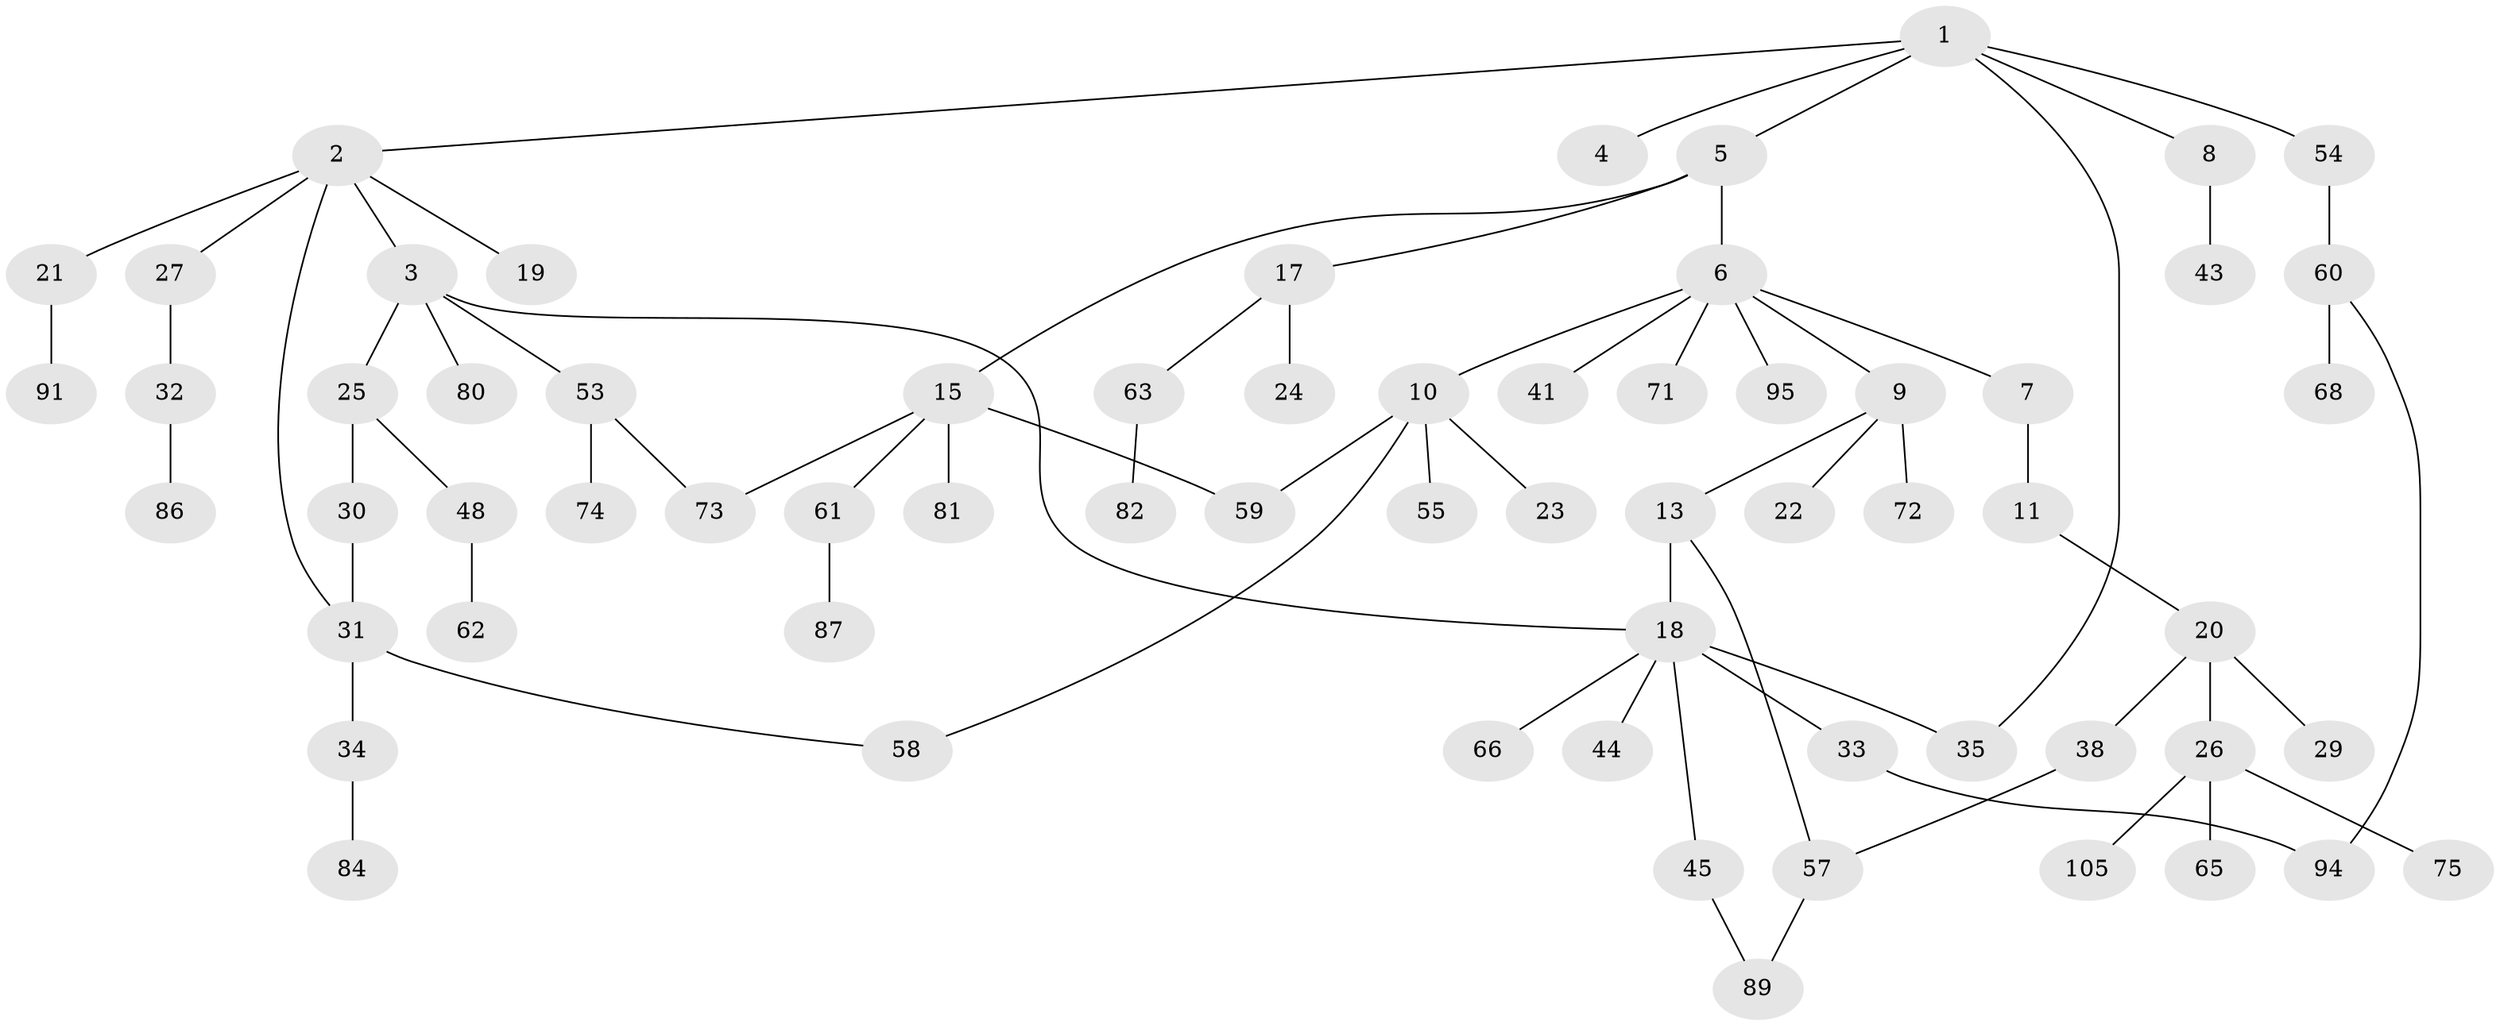 // original degree distribution, {6: 0.009433962264150943, 4: 0.0660377358490566, 2: 0.3490566037735849, 7: 0.009433962264150943, 3: 0.1792452830188679, 1: 0.3584905660377358, 5: 0.018867924528301886, 8: 0.009433962264150943}
// Generated by graph-tools (version 1.1) at 2025/10/02/27/25 16:10:51]
// undirected, 66 vertices, 74 edges
graph export_dot {
graph [start="1"]
  node [color=gray90,style=filled];
  1 [super="+103"];
  2 [super="+12"];
  3 [super="+16"];
  4 [super="+78"];
  5;
  6 [super="+90"];
  7 [super="+14"];
  8 [super="+56"];
  9 [super="+47"];
  10 [super="+37"];
  11;
  13 [super="+42"];
  15 [super="+50"];
  17 [super="+69"];
  18 [super="+28"];
  19;
  20 [super="+77"];
  21;
  22;
  23 [super="+46"];
  24;
  25 [super="+39"];
  26 [super="+36"];
  27;
  29;
  30;
  31 [super="+49"];
  32 [super="+40"];
  33 [super="+52"];
  34 [super="+106"];
  35 [super="+83"];
  38;
  41;
  43 [super="+85"];
  44 [super="+100"];
  45 [super="+96"];
  48 [super="+51"];
  53 [super="+67"];
  54 [super="+76"];
  55 [super="+99"];
  57 [super="+104"];
  58 [super="+102"];
  59 [super="+98"];
  60;
  61 [super="+93"];
  62;
  63 [super="+64"];
  65;
  66 [super="+70"];
  68;
  71;
  72;
  73 [super="+92"];
  74 [super="+79"];
  75;
  80;
  81 [super="+97"];
  82;
  84;
  86;
  87 [super="+88"];
  89;
  91 [super="+101"];
  94;
  95;
  105;
  1 -- 2;
  1 -- 4;
  1 -- 5;
  1 -- 8;
  1 -- 54;
  1 -- 35;
  2 -- 3;
  2 -- 31;
  2 -- 19;
  2 -- 27;
  2 -- 21;
  3 -- 80;
  3 -- 18;
  3 -- 53;
  3 -- 25;
  5 -- 6;
  5 -- 15;
  5 -- 17;
  6 -- 7;
  6 -- 9;
  6 -- 10;
  6 -- 41;
  6 -- 71;
  6 -- 95;
  7 -- 11;
  8 -- 43;
  9 -- 13;
  9 -- 22;
  9 -- 72;
  10 -- 23;
  10 -- 59;
  10 -- 55;
  10 -- 58;
  11 -- 20;
  13 -- 18;
  13 -- 57;
  15 -- 81;
  15 -- 73;
  15 -- 61;
  15 -- 59;
  17 -- 24;
  17 -- 63;
  18 -- 33;
  18 -- 35;
  18 -- 44;
  18 -- 45;
  18 -- 66;
  20 -- 26;
  20 -- 29;
  20 -- 38;
  21 -- 91;
  25 -- 30;
  25 -- 48;
  26 -- 105;
  26 -- 65;
  26 -- 75;
  27 -- 32;
  30 -- 31;
  31 -- 34;
  31 -- 58;
  32 -- 86;
  33 -- 94;
  34 -- 84;
  38 -- 57;
  45 -- 89;
  48 -- 62;
  53 -- 73;
  53 -- 74;
  54 -- 60;
  57 -- 89;
  60 -- 68;
  60 -- 94;
  61 -- 87;
  63 -- 82;
}
